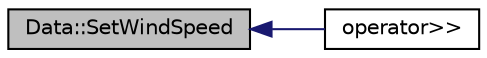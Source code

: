 digraph "Data::SetWindSpeed"
{
  edge [fontname="Helvetica",fontsize="10",labelfontname="Helvetica",labelfontsize="10"];
  node [fontname="Helvetica",fontsize="10",shape=record];
  rankdir="LR";
  Node40 [label="Data::SetWindSpeed",height=0.2,width=0.4,color="black", fillcolor="grey75", style="filled", fontcolor="black"];
  Node40 -> Node41 [dir="back",color="midnightblue",fontsize="10",style="solid",fontname="Helvetica"];
  Node41 [label="operator\>\>",height=0.2,width=0.4,color="black", fillcolor="white", style="filled",URL="$_data_8h.html#a1bde51a4c4ece0c86e74920f63a0b783"];
}
